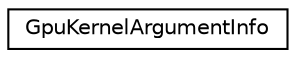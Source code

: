 digraph "Graphical Class Hierarchy"
{
 // LATEX_PDF_SIZE
  edge [fontname="Helvetica",fontsize="10",labelfontname="Helvetica",labelfontsize="10"];
  node [fontname="Helvetica",fontsize="10",shape=record];
  rankdir="LR";
  Node0 [label="GpuKernelArgumentInfo",height=0.2,width=0.4,color="black", fillcolor="white", style="filled",URL="$structarm__compute_1_1experimental_1_1dynamic__fusion_1_1_gpu_kernel_argument_info.xhtml",tooltip="Contain information required to set up a kernel argument at run time."];
}
